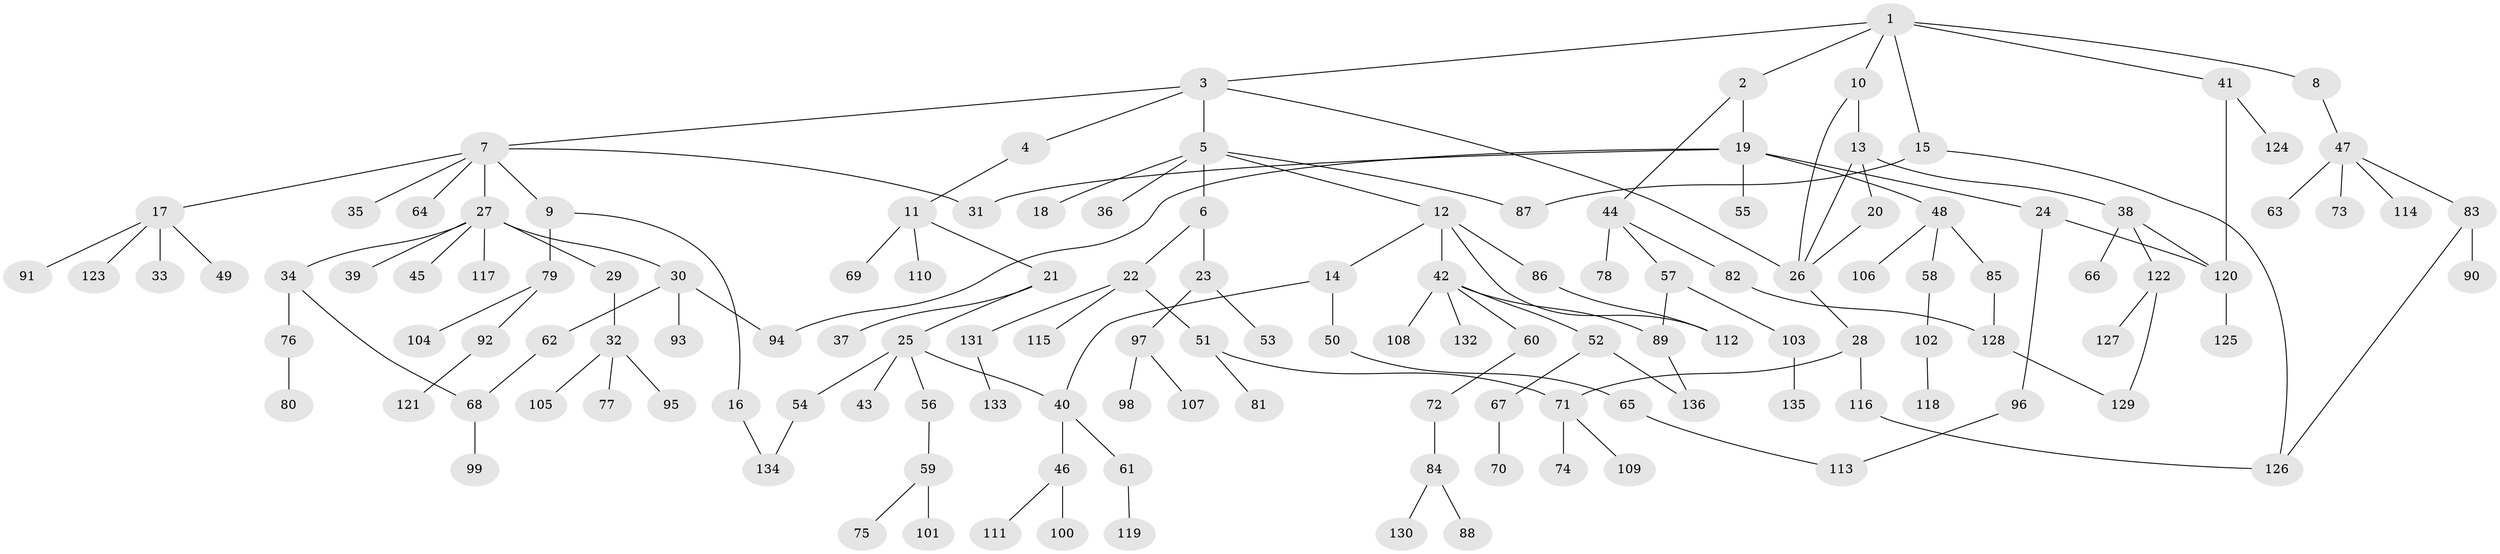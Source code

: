 // Generated by graph-tools (version 1.1) at 2025/10/02/27/25 16:10:51]
// undirected, 136 vertices, 155 edges
graph export_dot {
graph [start="1"]
  node [color=gray90,style=filled];
  1;
  2;
  3;
  4;
  5;
  6;
  7;
  8;
  9;
  10;
  11;
  12;
  13;
  14;
  15;
  16;
  17;
  18;
  19;
  20;
  21;
  22;
  23;
  24;
  25;
  26;
  27;
  28;
  29;
  30;
  31;
  32;
  33;
  34;
  35;
  36;
  37;
  38;
  39;
  40;
  41;
  42;
  43;
  44;
  45;
  46;
  47;
  48;
  49;
  50;
  51;
  52;
  53;
  54;
  55;
  56;
  57;
  58;
  59;
  60;
  61;
  62;
  63;
  64;
  65;
  66;
  67;
  68;
  69;
  70;
  71;
  72;
  73;
  74;
  75;
  76;
  77;
  78;
  79;
  80;
  81;
  82;
  83;
  84;
  85;
  86;
  87;
  88;
  89;
  90;
  91;
  92;
  93;
  94;
  95;
  96;
  97;
  98;
  99;
  100;
  101;
  102;
  103;
  104;
  105;
  106;
  107;
  108;
  109;
  110;
  111;
  112;
  113;
  114;
  115;
  116;
  117;
  118;
  119;
  120;
  121;
  122;
  123;
  124;
  125;
  126;
  127;
  128;
  129;
  130;
  131;
  132;
  133;
  134;
  135;
  136;
  1 -- 2;
  1 -- 3;
  1 -- 8;
  1 -- 10;
  1 -- 15;
  1 -- 41;
  2 -- 19;
  2 -- 44;
  3 -- 4;
  3 -- 5;
  3 -- 7;
  3 -- 26;
  4 -- 11;
  5 -- 6;
  5 -- 12;
  5 -- 18;
  5 -- 36;
  5 -- 87;
  6 -- 22;
  6 -- 23;
  7 -- 9;
  7 -- 17;
  7 -- 27;
  7 -- 31;
  7 -- 35;
  7 -- 64;
  8 -- 47;
  9 -- 16;
  9 -- 79;
  10 -- 13;
  10 -- 26;
  11 -- 21;
  11 -- 69;
  11 -- 110;
  12 -- 14;
  12 -- 42;
  12 -- 86;
  12 -- 112;
  13 -- 20;
  13 -- 38;
  13 -- 26;
  14 -- 50;
  14 -- 40;
  15 -- 87;
  15 -- 126;
  16 -- 134;
  17 -- 33;
  17 -- 49;
  17 -- 91;
  17 -- 123;
  19 -- 24;
  19 -- 48;
  19 -- 55;
  19 -- 94;
  19 -- 31;
  20 -- 26;
  21 -- 25;
  21 -- 37;
  22 -- 51;
  22 -- 115;
  22 -- 131;
  23 -- 53;
  23 -- 97;
  24 -- 96;
  24 -- 120;
  25 -- 40;
  25 -- 43;
  25 -- 54;
  25 -- 56;
  26 -- 28;
  27 -- 29;
  27 -- 30;
  27 -- 34;
  27 -- 39;
  27 -- 45;
  27 -- 117;
  28 -- 71;
  28 -- 116;
  29 -- 32;
  30 -- 62;
  30 -- 93;
  30 -- 94;
  32 -- 77;
  32 -- 95;
  32 -- 105;
  34 -- 76;
  34 -- 68;
  38 -- 66;
  38 -- 120;
  38 -- 122;
  40 -- 46;
  40 -- 61;
  41 -- 124;
  41 -- 120;
  42 -- 52;
  42 -- 60;
  42 -- 89;
  42 -- 108;
  42 -- 132;
  44 -- 57;
  44 -- 78;
  44 -- 82;
  46 -- 100;
  46 -- 111;
  47 -- 63;
  47 -- 73;
  47 -- 83;
  47 -- 114;
  48 -- 58;
  48 -- 85;
  48 -- 106;
  50 -- 65;
  51 -- 81;
  51 -- 71;
  52 -- 67;
  52 -- 136;
  54 -- 134;
  56 -- 59;
  57 -- 103;
  57 -- 89;
  58 -- 102;
  59 -- 75;
  59 -- 101;
  60 -- 72;
  61 -- 119;
  62 -- 68;
  65 -- 113;
  67 -- 70;
  68 -- 99;
  71 -- 74;
  71 -- 109;
  72 -- 84;
  76 -- 80;
  79 -- 92;
  79 -- 104;
  82 -- 128;
  83 -- 90;
  83 -- 126;
  84 -- 88;
  84 -- 130;
  85 -- 128;
  86 -- 112;
  89 -- 136;
  92 -- 121;
  96 -- 113;
  97 -- 98;
  97 -- 107;
  102 -- 118;
  103 -- 135;
  116 -- 126;
  120 -- 125;
  122 -- 127;
  122 -- 129;
  128 -- 129;
  131 -- 133;
}
